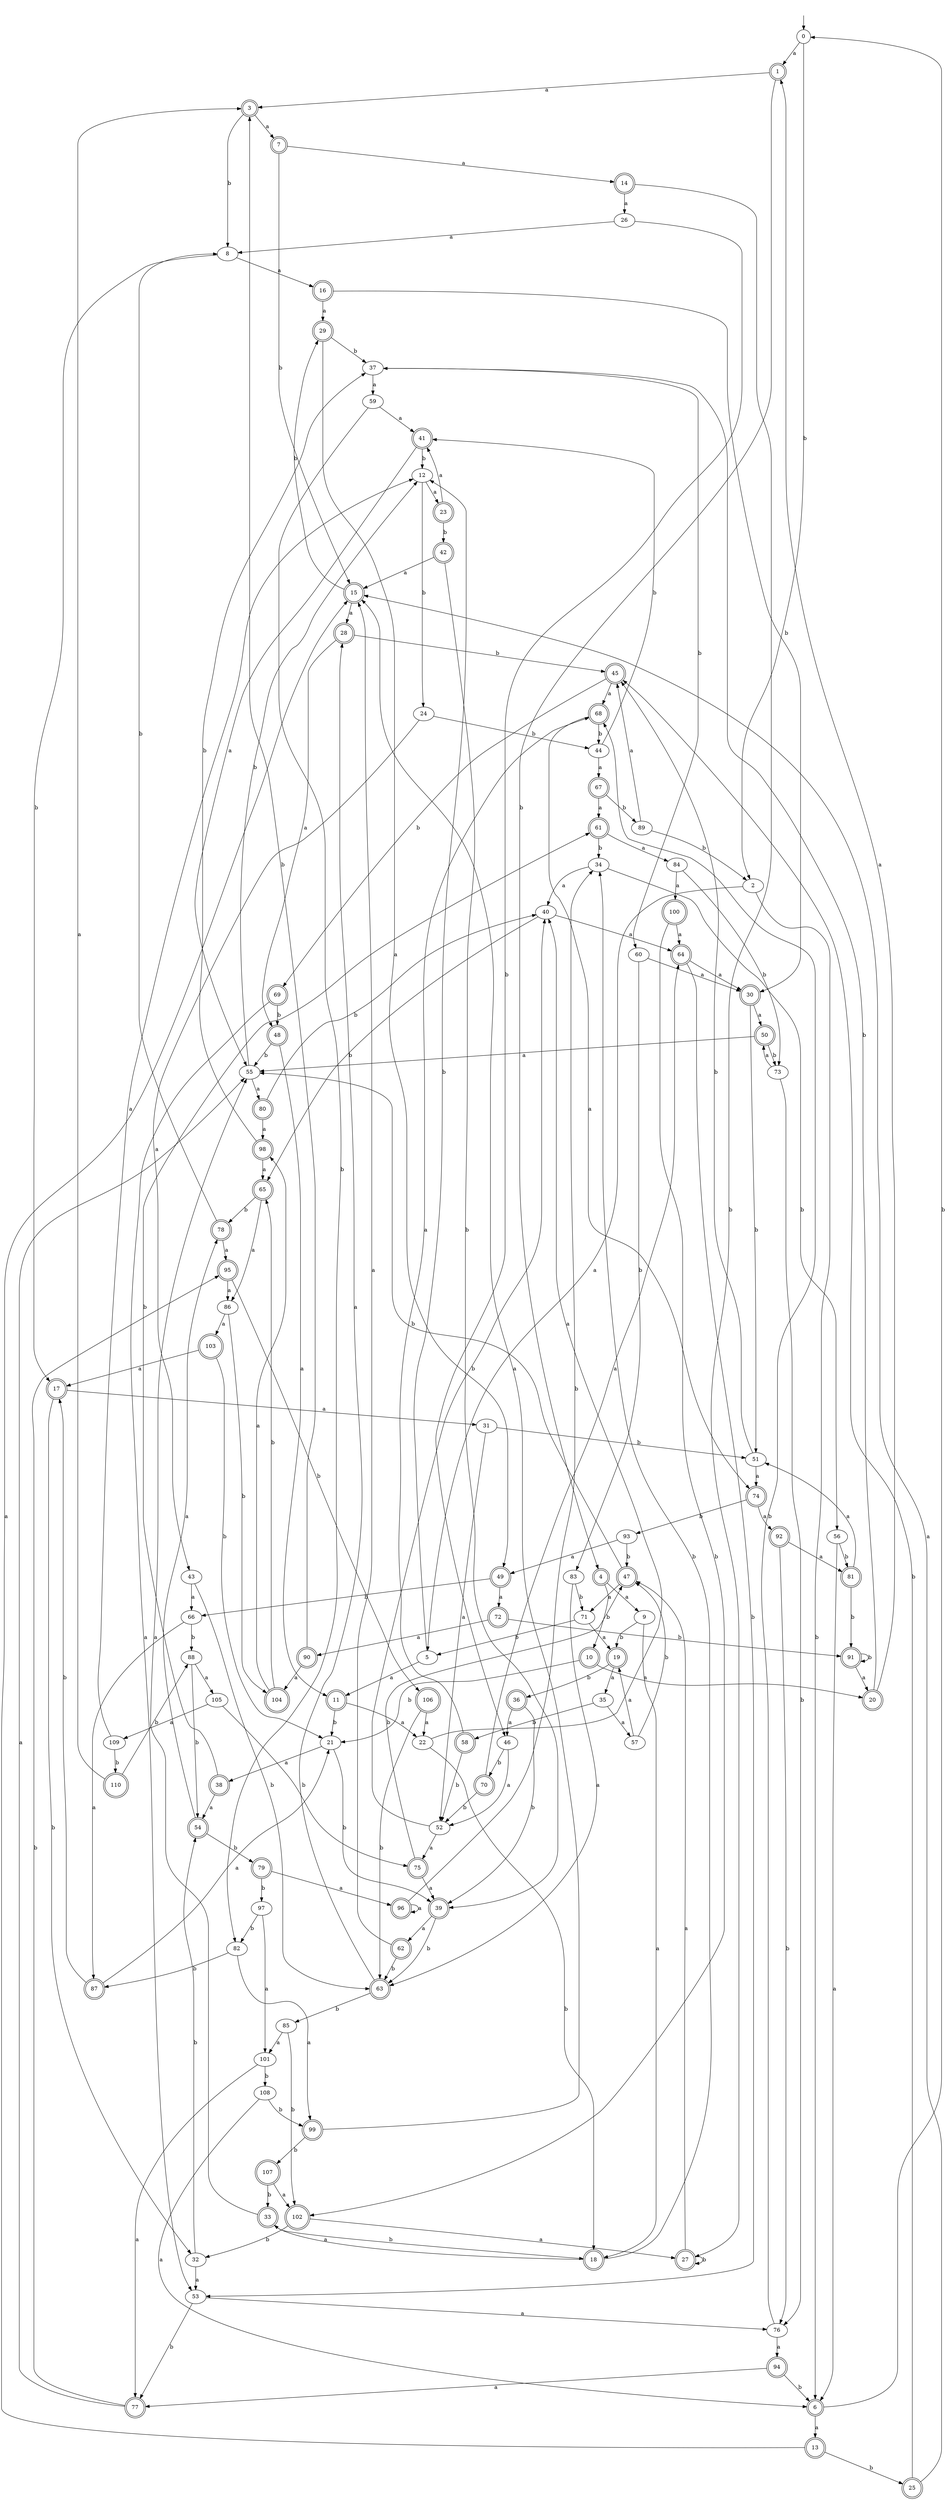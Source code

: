 digraph RandomDFA {
  __start0 [label="", shape=none];
  __start0 -> 0 [label=""];
  0 [shape=circle]
  0 -> 1 [label="a"]
  0 -> 2 [label="b"]
  1 [shape=doublecircle]
  1 -> 3 [label="a"]
  1 -> 4 [label="b"]
  2
  2 -> 5 [label="a"]
  2 -> 6 [label="b"]
  3 [shape=doublecircle]
  3 -> 7 [label="a"]
  3 -> 8 [label="b"]
  4 [shape=doublecircle]
  4 -> 9 [label="a"]
  4 -> 10 [label="b"]
  5
  5 -> 11 [label="a"]
  5 -> 12 [label="b"]
  6 [shape=doublecircle]
  6 -> 13 [label="a"]
  6 -> 0 [label="b"]
  7 [shape=doublecircle]
  7 -> 14 [label="a"]
  7 -> 15 [label="b"]
  8
  8 -> 16 [label="a"]
  8 -> 17 [label="b"]
  9
  9 -> 18 [label="a"]
  9 -> 19 [label="b"]
  10 [shape=doublecircle]
  10 -> 20 [label="a"]
  10 -> 21 [label="b"]
  11 [shape=doublecircle]
  11 -> 22 [label="a"]
  11 -> 21 [label="b"]
  12
  12 -> 23 [label="a"]
  12 -> 24 [label="b"]
  13 [shape=doublecircle]
  13 -> 15 [label="a"]
  13 -> 25 [label="b"]
  14 [shape=doublecircle]
  14 -> 26 [label="a"]
  14 -> 27 [label="b"]
  15 [shape=doublecircle]
  15 -> 28 [label="a"]
  15 -> 29 [label="b"]
  16 [shape=doublecircle]
  16 -> 29 [label="a"]
  16 -> 30 [label="b"]
  17 [shape=doublecircle]
  17 -> 31 [label="a"]
  17 -> 32 [label="b"]
  18 [shape=doublecircle]
  18 -> 33 [label="a"]
  18 -> 34 [label="b"]
  19 [shape=doublecircle]
  19 -> 35 [label="a"]
  19 -> 36 [label="b"]
  20 [shape=doublecircle]
  20 -> 1 [label="a"]
  20 -> 37 [label="b"]
  21
  21 -> 38 [label="a"]
  21 -> 39 [label="b"]
  22
  22 -> 40 [label="a"]
  22 -> 18 [label="b"]
  23 [shape=doublecircle]
  23 -> 41 [label="a"]
  23 -> 42 [label="b"]
  24
  24 -> 43 [label="a"]
  24 -> 44 [label="b"]
  25 [shape=doublecircle]
  25 -> 15 [label="a"]
  25 -> 45 [label="b"]
  26
  26 -> 8 [label="a"]
  26 -> 46 [label="b"]
  27 [shape=doublecircle]
  27 -> 47 [label="a"]
  27 -> 27 [label="b"]
  28 [shape=doublecircle]
  28 -> 48 [label="a"]
  28 -> 45 [label="b"]
  29 [shape=doublecircle]
  29 -> 49 [label="a"]
  29 -> 37 [label="b"]
  30 [shape=doublecircle]
  30 -> 50 [label="a"]
  30 -> 51 [label="b"]
  31
  31 -> 52 [label="a"]
  31 -> 51 [label="b"]
  32
  32 -> 53 [label="a"]
  32 -> 54 [label="b"]
  33 [shape=doublecircle]
  33 -> 55 [label="a"]
  33 -> 18 [label="b"]
  34
  34 -> 40 [label="a"]
  34 -> 56 [label="b"]
  35
  35 -> 57 [label="a"]
  35 -> 58 [label="b"]
  36 [shape=doublecircle]
  36 -> 46 [label="a"]
  36 -> 39 [label="b"]
  37
  37 -> 59 [label="a"]
  37 -> 60 [label="b"]
  38 [shape=doublecircle]
  38 -> 54 [label="a"]
  38 -> 61 [label="b"]
  39 [shape=doublecircle]
  39 -> 62 [label="a"]
  39 -> 63 [label="b"]
  40
  40 -> 64 [label="a"]
  40 -> 65 [label="b"]
  41 [shape=doublecircle]
  41 -> 55 [label="a"]
  41 -> 12 [label="b"]
  42 [shape=doublecircle]
  42 -> 15 [label="a"]
  42 -> 39 [label="b"]
  43
  43 -> 66 [label="a"]
  43 -> 63 [label="b"]
  44
  44 -> 67 [label="a"]
  44 -> 41 [label="b"]
  45 [shape=doublecircle]
  45 -> 68 [label="a"]
  45 -> 69 [label="b"]
  46
  46 -> 52 [label="a"]
  46 -> 70 [label="b"]
  47 [shape=doublecircle]
  47 -> 71 [label="a"]
  47 -> 55 [label="b"]
  48 [shape=doublecircle]
  48 -> 11 [label="a"]
  48 -> 55 [label="b"]
  49 [shape=doublecircle]
  49 -> 72 [label="a"]
  49 -> 66 [label="b"]
  50 [shape=doublecircle]
  50 -> 55 [label="a"]
  50 -> 73 [label="b"]
  51
  51 -> 74 [label="a"]
  51 -> 45 [label="b"]
  52
  52 -> 75 [label="a"]
  52 -> 40 [label="b"]
  53
  53 -> 76 [label="a"]
  53 -> 77 [label="b"]
  54 [shape=doublecircle]
  54 -> 78 [label="a"]
  54 -> 79 [label="b"]
  55
  55 -> 80 [label="a"]
  55 -> 12 [label="b"]
  56
  56 -> 6 [label="a"]
  56 -> 81 [label="b"]
  57
  57 -> 19 [label="a"]
  57 -> 47 [label="b"]
  58 [shape=doublecircle]
  58 -> 68 [label="a"]
  58 -> 52 [label="b"]
  59
  59 -> 41 [label="a"]
  59 -> 82 [label="b"]
  60
  60 -> 30 [label="a"]
  60 -> 83 [label="b"]
  61 [shape=doublecircle]
  61 -> 84 [label="a"]
  61 -> 34 [label="b"]
  62 [shape=doublecircle]
  62 -> 15 [label="a"]
  62 -> 63 [label="b"]
  63 [shape=doublecircle]
  63 -> 28 [label="a"]
  63 -> 85 [label="b"]
  64 [shape=doublecircle]
  64 -> 30 [label="a"]
  64 -> 53 [label="b"]
  65 [shape=doublecircle]
  65 -> 86 [label="a"]
  65 -> 78 [label="b"]
  66
  66 -> 87 [label="a"]
  66 -> 88 [label="b"]
  67 [shape=doublecircle]
  67 -> 61 [label="a"]
  67 -> 89 [label="b"]
  68 [shape=doublecircle]
  68 -> 74 [label="a"]
  68 -> 44 [label="b"]
  69 [shape=doublecircle]
  69 -> 53 [label="a"]
  69 -> 48 [label="b"]
  70 [shape=doublecircle]
  70 -> 64 [label="a"]
  70 -> 52 [label="b"]
  71
  71 -> 19 [label="a"]
  71 -> 5 [label="b"]
  72 [shape=doublecircle]
  72 -> 90 [label="a"]
  72 -> 91 [label="b"]
  73
  73 -> 50 [label="a"]
  73 -> 76 [label="b"]
  74 [shape=doublecircle]
  74 -> 92 [label="a"]
  74 -> 93 [label="b"]
  75 [shape=doublecircle]
  75 -> 39 [label="a"]
  75 -> 47 [label="b"]
  76
  76 -> 94 [label="a"]
  76 -> 68 [label="b"]
  77 [shape=doublecircle]
  77 -> 55 [label="a"]
  77 -> 95 [label="b"]
  78 [shape=doublecircle]
  78 -> 95 [label="a"]
  78 -> 8 [label="b"]
  79 [shape=doublecircle]
  79 -> 96 [label="a"]
  79 -> 97 [label="b"]
  80 [shape=doublecircle]
  80 -> 98 [label="a"]
  80 -> 40 [label="b"]
  81 [shape=doublecircle]
  81 -> 51 [label="a"]
  81 -> 91 [label="b"]
  82
  82 -> 99 [label="a"]
  82 -> 87 [label="b"]
  83
  83 -> 63 [label="a"]
  83 -> 71 [label="b"]
  84
  84 -> 100 [label="a"]
  84 -> 73 [label="b"]
  85
  85 -> 101 [label="a"]
  85 -> 102 [label="b"]
  86
  86 -> 103 [label="a"]
  86 -> 104 [label="b"]
  87 [shape=doublecircle]
  87 -> 21 [label="a"]
  87 -> 17 [label="b"]
  88
  88 -> 105 [label="a"]
  88 -> 54 [label="b"]
  89
  89 -> 45 [label="a"]
  89 -> 2 [label="b"]
  90 [shape=doublecircle]
  90 -> 104 [label="a"]
  90 -> 3 [label="b"]
  91 [shape=doublecircle]
  91 -> 20 [label="a"]
  91 -> 91 [label="b"]
  92 [shape=doublecircle]
  92 -> 81 [label="a"]
  92 -> 76 [label="b"]
  93
  93 -> 49 [label="a"]
  93 -> 47 [label="b"]
  94 [shape=doublecircle]
  94 -> 77 [label="a"]
  94 -> 6 [label="b"]
  95 [shape=doublecircle]
  95 -> 86 [label="a"]
  95 -> 106 [label="b"]
  96 [shape=doublecircle]
  96 -> 96 [label="a"]
  96 -> 34 [label="b"]
  97
  97 -> 101 [label="a"]
  97 -> 82 [label="b"]
  98 [shape=doublecircle]
  98 -> 65 [label="a"]
  98 -> 37 [label="b"]
  99 [shape=doublecircle]
  99 -> 15 [label="a"]
  99 -> 107 [label="b"]
  100 [shape=doublecircle]
  100 -> 64 [label="a"]
  100 -> 102 [label="b"]
  101
  101 -> 77 [label="a"]
  101 -> 108 [label="b"]
  102 [shape=doublecircle]
  102 -> 27 [label="a"]
  102 -> 32 [label="b"]
  103 [shape=doublecircle]
  103 -> 17 [label="a"]
  103 -> 21 [label="b"]
  104 [shape=doublecircle]
  104 -> 98 [label="a"]
  104 -> 65 [label="b"]
  105
  105 -> 109 [label="a"]
  105 -> 75 [label="b"]
  106 [shape=doublecircle]
  106 -> 22 [label="a"]
  106 -> 63 [label="b"]
  107 [shape=doublecircle]
  107 -> 102 [label="a"]
  107 -> 33 [label="b"]
  108
  108 -> 6 [label="a"]
  108 -> 99 [label="b"]
  109
  109 -> 12 [label="a"]
  109 -> 110 [label="b"]
  110 [shape=doublecircle]
  110 -> 3 [label="a"]
  110 -> 88 [label="b"]
}
